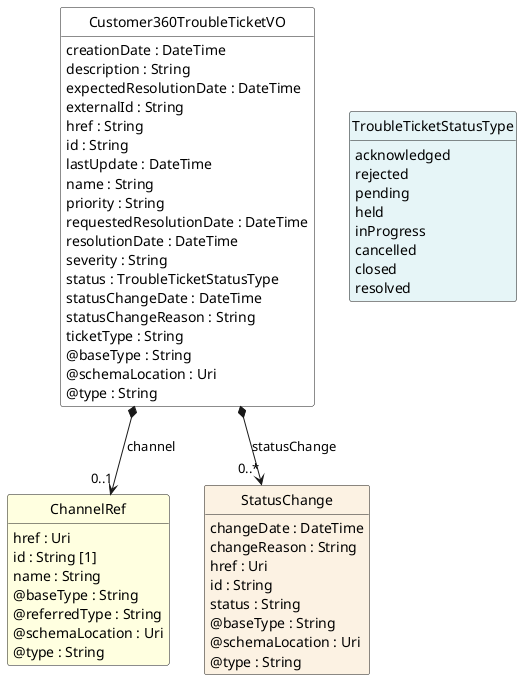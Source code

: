 @startuml
hide circle
hide methods
hide stereotype
show <<Enumeration>> stereotype
skinparam class {
   BackgroundColor<<Enumeration>> #E6F5F7
   BackgroundColor<<Ref>> #FFFFE0
   BackgroundColor<<Pivot>> #FFFFFFF
   BackgroundColor<<SimpleType>> #E2F0DA
   BackgroundColor #FCF2E3
}

class Customer360TroubleTicketVO <<Pivot>> {
    creationDate : DateTime
    description : String
    expectedResolutionDate : DateTime
    externalId : String
    href : String
    id : String
    lastUpdate : DateTime
    name : String
    priority : String
    requestedResolutionDate : DateTime
    resolutionDate : DateTime
    severity : String
    status : TroubleTicketStatusType
    statusChangeDate : DateTime
    statusChangeReason : String
    ticketType : String
    @baseType : String
    @schemaLocation : Uri
    @type : String
}

class ChannelRef  <<Ref>> {
    href : Uri
    id : String [1]
    name : String
    @baseType : String
    @referredType : String
    @schemaLocation : Uri
    @type : String
}

class StatusChange  {
    changeDate : DateTime
    changeReason : String
    href : Uri
    id : String
    status : String
    @baseType : String
    @schemaLocation : Uri
    @type : String
}

class TroubleTicketStatusType <<Enumeration>> {
    acknowledged
    rejected
    pending
    held
    inProgress
    cancelled
    closed
    resolved
}

Customer360TroubleTicketVO -right[hidden]-> TroubleTicketStatusType

Customer360TroubleTicketVO *-->  "0..*" StatusChange : statusChange

Customer360TroubleTicketVO *-->  "0..1" ChannelRef : channel

@enduml